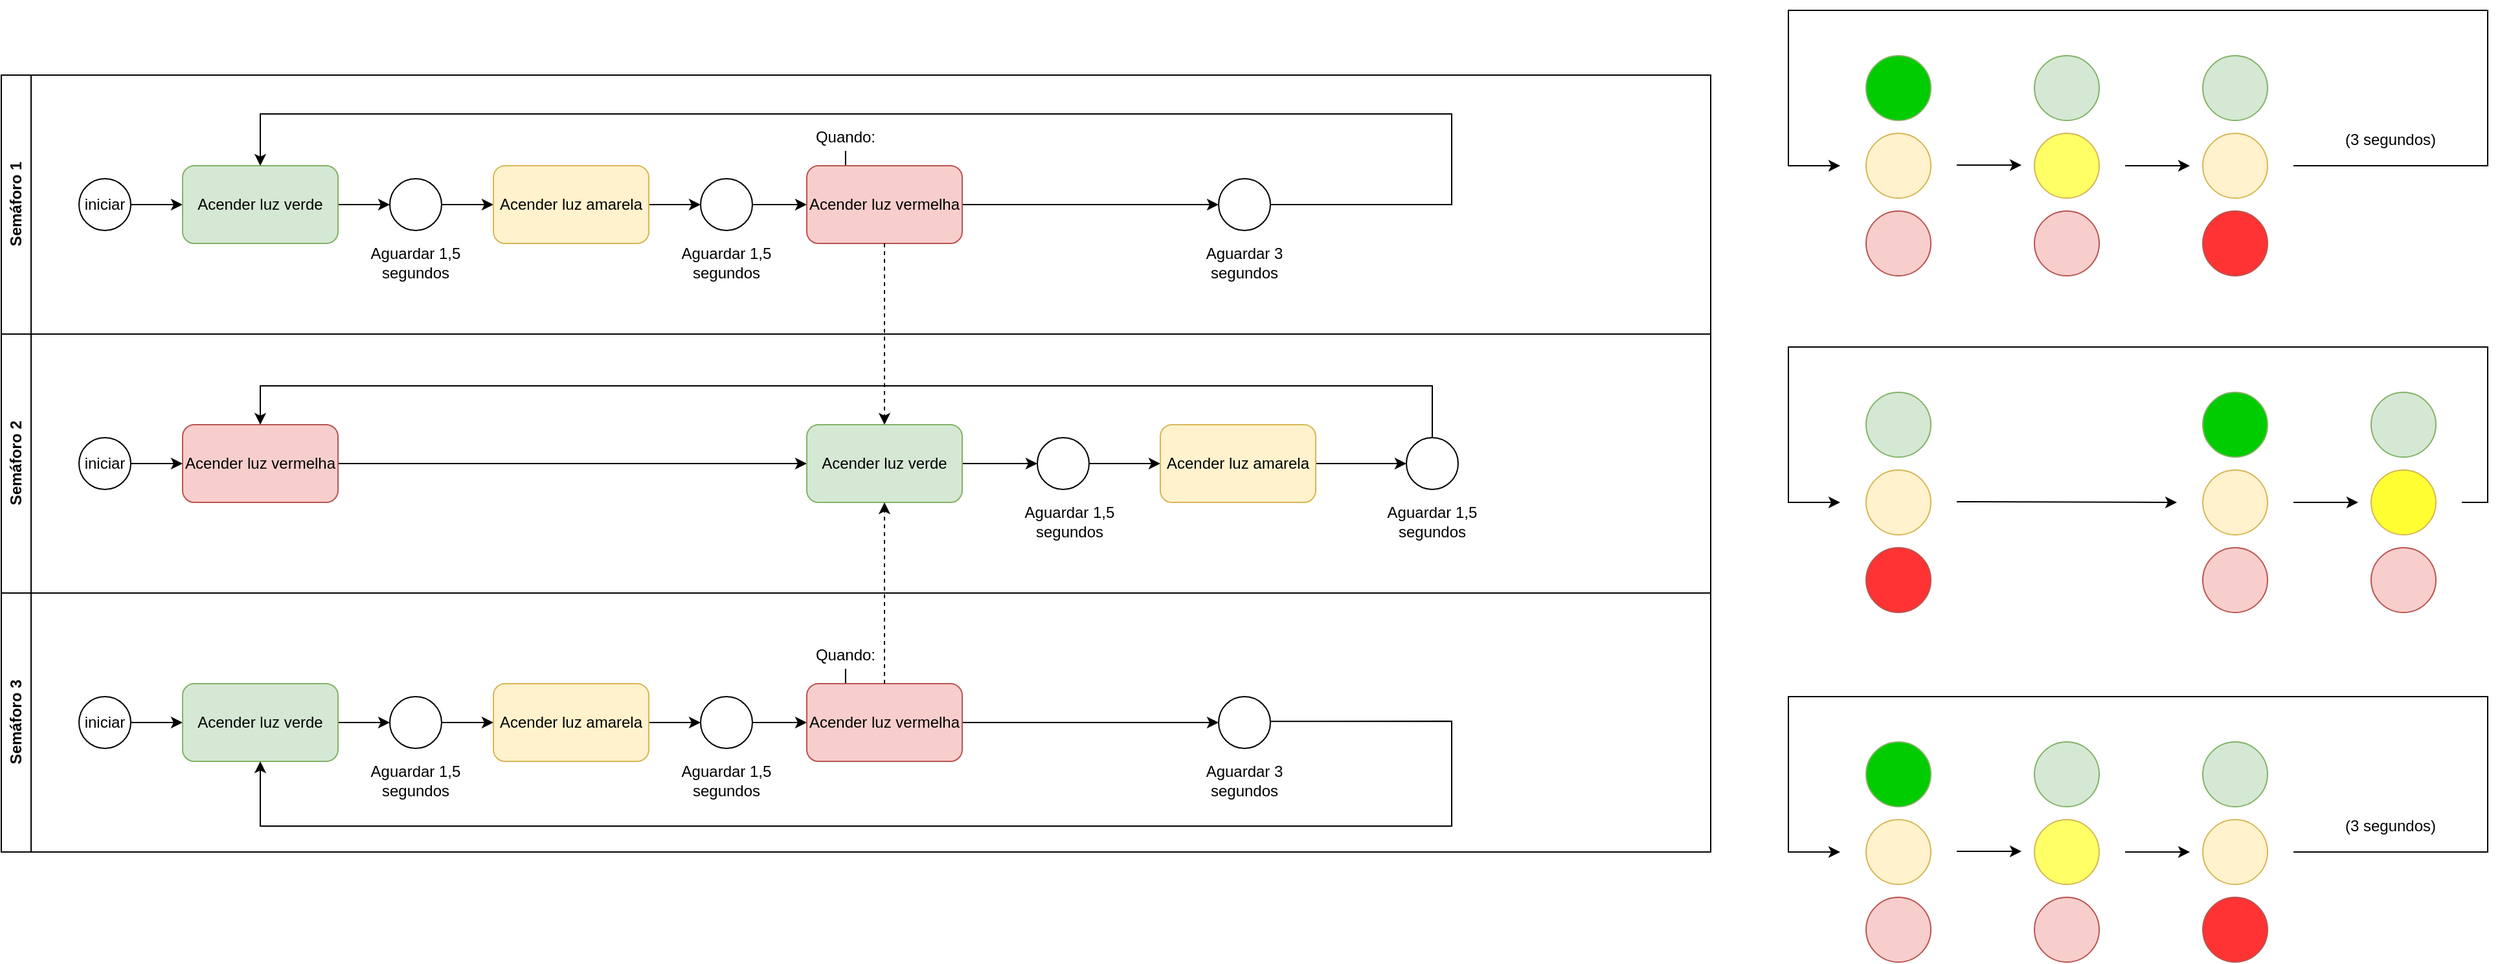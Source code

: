 <mxfile version="22.0.4" type="github">
  <diagram name="Página-1" id="MWD8I56NZCnHh7SRsxEs">
    <mxGraphModel dx="1793" dy="988" grid="1" gridSize="10" guides="1" tooltips="1" connect="1" arrows="1" fold="1" page="1" pageScale="1" pageWidth="827" pageHeight="1169" math="0" shadow="0">
      <root>
        <mxCell id="0" />
        <mxCell id="1" parent="0" />
        <mxCell id="o0mA_l74HgghlNNjV9-p-1" value="Semáforo 1" style="swimlane;horizontal=0;whiteSpace=wrap;html=1;" parent="1" vertex="1">
          <mxGeometry x="120" y="60" width="1320" height="200" as="geometry">
            <mxRectangle x="120" y="60" width="40" height="150" as="alternateBounds" />
          </mxGeometry>
        </mxCell>
        <mxCell id="o0mA_l74HgghlNNjV9-p-6" value="" style="edgeStyle=orthogonalEdgeStyle;rounded=0;orthogonalLoop=1;jettySize=auto;html=1;" parent="o0mA_l74HgghlNNjV9-p-1" source="o0mA_l74HgghlNNjV9-p-4" target="o0mA_l74HgghlNNjV9-p-5" edge="1">
          <mxGeometry relative="1" as="geometry" />
        </mxCell>
        <mxCell id="o0mA_l74HgghlNNjV9-p-4" value="iniciar" style="ellipse;whiteSpace=wrap;html=1;aspect=fixed;" parent="o0mA_l74HgghlNNjV9-p-1" vertex="1">
          <mxGeometry x="60" y="80" width="40" height="40" as="geometry" />
        </mxCell>
        <mxCell id="o0mA_l74HgghlNNjV9-p-10" value="" style="edgeStyle=orthogonalEdgeStyle;rounded=0;orthogonalLoop=1;jettySize=auto;html=1;" parent="o0mA_l74HgghlNNjV9-p-1" source="o0mA_l74HgghlNNjV9-p-5" target="o0mA_l74HgghlNNjV9-p-9" edge="1">
          <mxGeometry relative="1" as="geometry" />
        </mxCell>
        <mxCell id="o0mA_l74HgghlNNjV9-p-5" value="Acender luz verde" style="rounded=1;whiteSpace=wrap;html=1;fillColor=#d5e8d4;strokeColor=#82b366;" parent="o0mA_l74HgghlNNjV9-p-1" vertex="1">
          <mxGeometry x="140" y="70" width="120" height="60" as="geometry" />
        </mxCell>
        <mxCell id="o0mA_l74HgghlNNjV9-p-13" value="" style="edgeStyle=orthogonalEdgeStyle;rounded=0;orthogonalLoop=1;jettySize=auto;html=1;" parent="o0mA_l74HgghlNNjV9-p-1" source="o0mA_l74HgghlNNjV9-p-9" target="o0mA_l74HgghlNNjV9-p-12" edge="1">
          <mxGeometry relative="1" as="geometry" />
        </mxCell>
        <mxCell id="o0mA_l74HgghlNNjV9-p-9" value="" style="ellipse;whiteSpace=wrap;html=1;aspect=fixed;" parent="o0mA_l74HgghlNNjV9-p-1" vertex="1">
          <mxGeometry x="300" y="80" width="40" height="40" as="geometry" />
        </mxCell>
        <mxCell id="o0mA_l74HgghlNNjV9-p-11" value="Aguardar 1,5 segundos" style="text;html=1;strokeColor=none;fillColor=none;align=center;verticalAlign=middle;whiteSpace=wrap;rounded=0;" parent="o0mA_l74HgghlNNjV9-p-1" vertex="1">
          <mxGeometry x="275" y="130" width="90" height="30" as="geometry" />
        </mxCell>
        <mxCell id="o0mA_l74HgghlNNjV9-p-16" value="" style="edgeStyle=orthogonalEdgeStyle;rounded=0;orthogonalLoop=1;jettySize=auto;html=1;entryX=0;entryY=0.5;entryDx=0;entryDy=0;" parent="o0mA_l74HgghlNNjV9-p-1" source="o0mA_l74HgghlNNjV9-p-12" target="o0mA_l74HgghlNNjV9-p-14" edge="1">
          <mxGeometry relative="1" as="geometry" />
        </mxCell>
        <mxCell id="o0mA_l74HgghlNNjV9-p-12" value="Acender luz amarela" style="rounded=1;whiteSpace=wrap;html=1;fillColor=#fff2cc;strokeColor=#d6b656;" parent="o0mA_l74HgghlNNjV9-p-1" vertex="1">
          <mxGeometry x="380" y="70" width="120" height="60" as="geometry" />
        </mxCell>
        <mxCell id="o0mA_l74HgghlNNjV9-p-19" value="" style="edgeStyle=orthogonalEdgeStyle;rounded=0;orthogonalLoop=1;jettySize=auto;html=1;" parent="o0mA_l74HgghlNNjV9-p-1" source="o0mA_l74HgghlNNjV9-p-14" target="o0mA_l74HgghlNNjV9-p-18" edge="1">
          <mxGeometry relative="1" as="geometry" />
        </mxCell>
        <mxCell id="o0mA_l74HgghlNNjV9-p-14" value="" style="ellipse;whiteSpace=wrap;html=1;aspect=fixed;" parent="o0mA_l74HgghlNNjV9-p-1" vertex="1">
          <mxGeometry x="540" y="80" width="40" height="40" as="geometry" />
        </mxCell>
        <mxCell id="o0mA_l74HgghlNNjV9-p-15" value="Aguardar 1,5 segundos" style="text;html=1;strokeColor=none;fillColor=none;align=center;verticalAlign=middle;whiteSpace=wrap;rounded=0;" parent="o0mA_l74HgghlNNjV9-p-1" vertex="1">
          <mxGeometry x="515" y="130" width="90" height="30" as="geometry" />
        </mxCell>
        <mxCell id="o0mA_l74HgghlNNjV9-p-22" value="" style="edgeStyle=orthogonalEdgeStyle;rounded=0;orthogonalLoop=1;jettySize=auto;html=1;entryX=0;entryY=0.5;entryDx=0;entryDy=0;" parent="o0mA_l74HgghlNNjV9-p-1" source="o0mA_l74HgghlNNjV9-p-18" target="o0mA_l74HgghlNNjV9-p-20" edge="1">
          <mxGeometry relative="1" as="geometry" />
        </mxCell>
        <mxCell id="o0mA_l74HgghlNNjV9-p-18" value="Acender luz vermelha" style="rounded=1;whiteSpace=wrap;html=1;fillColor=#f8cecc;strokeColor=#b85450;" parent="o0mA_l74HgghlNNjV9-p-1" vertex="1">
          <mxGeometry x="622" y="70" width="120" height="60" as="geometry" />
        </mxCell>
        <mxCell id="o0mA_l74HgghlNNjV9-p-20" value="" style="ellipse;whiteSpace=wrap;html=1;aspect=fixed;" parent="o0mA_l74HgghlNNjV9-p-1" vertex="1">
          <mxGeometry x="940" y="80" width="40" height="40" as="geometry" />
        </mxCell>
        <mxCell id="o0mA_l74HgghlNNjV9-p-21" value="Aguardar 3 segundos" style="text;html=1;strokeColor=none;fillColor=none;align=center;verticalAlign=middle;whiteSpace=wrap;rounded=0;" parent="o0mA_l74HgghlNNjV9-p-1" vertex="1">
          <mxGeometry x="915" y="130" width="90" height="30" as="geometry" />
        </mxCell>
        <mxCell id="o0mA_l74HgghlNNjV9-p-69" value="" style="endArrow=classic;html=1;rounded=0;entryX=0.5;entryY=0;entryDx=0;entryDy=0;" parent="o0mA_l74HgghlNNjV9-p-1" target="o0mA_l74HgghlNNjV9-p-5" edge="1">
          <mxGeometry width="50" height="50" relative="1" as="geometry">
            <mxPoint x="980" y="100" as="sourcePoint" />
            <mxPoint x="940" y="30" as="targetPoint" />
            <Array as="points">
              <mxPoint x="1120" y="100" />
              <mxPoint x="1120" y="30" />
              <mxPoint x="200" y="30" />
            </Array>
          </mxGeometry>
        </mxCell>
        <mxCell id="Vqlj5k4cRlmUUN7bnfZ7-2" value="Quando:&lt;br&gt;|" style="text;html=1;strokeColor=none;fillColor=none;align=center;verticalAlign=middle;whiteSpace=wrap;rounded=0;" vertex="1" parent="o0mA_l74HgghlNNjV9-p-1">
          <mxGeometry x="622" y="40" width="60" height="30" as="geometry" />
        </mxCell>
        <mxCell id="o0mA_l74HgghlNNjV9-p-2" value="&lt;b&gt;Semáforo 2&lt;/b&gt;" style="swimlane;horizontal=0;whiteSpace=wrap;html=1;fontStyle=0;startSize=23;" parent="1" vertex="1">
          <mxGeometry x="120" y="260" width="1320" height="200" as="geometry" />
        </mxCell>
        <mxCell id="o0mA_l74HgghlNNjV9-p-42" value="iniciar" style="ellipse;whiteSpace=wrap;html=1;aspect=fixed;" parent="o0mA_l74HgghlNNjV9-p-2" vertex="1">
          <mxGeometry x="60" y="80" width="40" height="40" as="geometry" />
        </mxCell>
        <mxCell id="o0mA_l74HgghlNNjV9-p-54" value="" style="edgeStyle=orthogonalEdgeStyle;rounded=0;orthogonalLoop=1;jettySize=auto;html=1;entryX=0;entryY=0.5;entryDx=0;entryDy=0;" parent="o0mA_l74HgghlNNjV9-p-2" source="o0mA_l74HgghlNNjV9-p-43" target="o0mA_l74HgghlNNjV9-p-44" edge="1">
          <mxGeometry relative="1" as="geometry">
            <mxPoint x="400.0" y="100" as="targetPoint" />
          </mxGeometry>
        </mxCell>
        <mxCell id="o0mA_l74HgghlNNjV9-p-43" value="Acender luz vermelha" style="rounded=1;whiteSpace=wrap;html=1;fillColor=#f8cecc;strokeColor=#b85450;" parent="o0mA_l74HgghlNNjV9-p-2" vertex="1">
          <mxGeometry x="140" y="70" width="120" height="60" as="geometry" />
        </mxCell>
        <mxCell id="o0mA_l74HgghlNNjV9-p-41" value="" style="edgeStyle=orthogonalEdgeStyle;rounded=0;orthogonalLoop=1;jettySize=auto;html=1;" parent="o0mA_l74HgghlNNjV9-p-2" source="o0mA_l74HgghlNNjV9-p-42" target="o0mA_l74HgghlNNjV9-p-43" edge="1">
          <mxGeometry relative="1" as="geometry" />
        </mxCell>
        <mxCell id="o0mA_l74HgghlNNjV9-p-59" value="" style="edgeStyle=orthogonalEdgeStyle;rounded=0;orthogonalLoop=1;jettySize=auto;html=1;entryX=0;entryY=0.5;entryDx=0;entryDy=0;" parent="o0mA_l74HgghlNNjV9-p-2" source="o0mA_l74HgghlNNjV9-p-44" target="o0mA_l74HgghlNNjV9-p-55" edge="1">
          <mxGeometry relative="1" as="geometry" />
        </mxCell>
        <mxCell id="o0mA_l74HgghlNNjV9-p-44" value="Acender luz verde" style="whiteSpace=wrap;html=1;rounded=1;fillColor=#d5e8d4;strokeColor=#82b366;" parent="o0mA_l74HgghlNNjV9-p-2" vertex="1">
          <mxGeometry x="622" y="70" width="120" height="60" as="geometry" />
        </mxCell>
        <mxCell id="o0mA_l74HgghlNNjV9-p-61" value="" style="edgeStyle=orthogonalEdgeStyle;rounded=0;orthogonalLoop=1;jettySize=auto;html=1;" parent="o0mA_l74HgghlNNjV9-p-2" source="o0mA_l74HgghlNNjV9-p-55" target="o0mA_l74HgghlNNjV9-p-60" edge="1">
          <mxGeometry relative="1" as="geometry" />
        </mxCell>
        <mxCell id="o0mA_l74HgghlNNjV9-p-55" value="" style="ellipse;whiteSpace=wrap;html=1;aspect=fixed;" parent="o0mA_l74HgghlNNjV9-p-2" vertex="1">
          <mxGeometry x="800" y="80" width="40" height="40" as="geometry" />
        </mxCell>
        <mxCell id="o0mA_l74HgghlNNjV9-p-56" value="Aguardar 1,5 segundos" style="text;html=1;strokeColor=none;fillColor=none;align=center;verticalAlign=middle;whiteSpace=wrap;rounded=0;" parent="o0mA_l74HgghlNNjV9-p-2" vertex="1">
          <mxGeometry x="780" y="130" width="90" height="30" as="geometry" />
        </mxCell>
        <mxCell id="o0mA_l74HgghlNNjV9-p-66" value="" style="edgeStyle=orthogonalEdgeStyle;rounded=0;orthogonalLoop=1;jettySize=auto;html=1;entryX=0;entryY=0.5;entryDx=0;entryDy=0;" parent="o0mA_l74HgghlNNjV9-p-2" source="o0mA_l74HgghlNNjV9-p-60" target="o0mA_l74HgghlNNjV9-p-64" edge="1">
          <mxGeometry relative="1" as="geometry" />
        </mxCell>
        <mxCell id="o0mA_l74HgghlNNjV9-p-60" value="Acender luz amarela" style="rounded=1;whiteSpace=wrap;html=1;fillColor=#fff2cc;strokeColor=#d6b656;" parent="o0mA_l74HgghlNNjV9-p-2" vertex="1">
          <mxGeometry x="895" y="70" width="120" height="60" as="geometry" />
        </mxCell>
        <mxCell id="o0mA_l74HgghlNNjV9-p-64" value="" style="ellipse;whiteSpace=wrap;html=1;aspect=fixed;" parent="o0mA_l74HgghlNNjV9-p-2" vertex="1">
          <mxGeometry x="1085" y="80" width="40" height="40" as="geometry" />
        </mxCell>
        <mxCell id="o0mA_l74HgghlNNjV9-p-65" value="Aguardar 1,5 segundos" style="text;html=1;strokeColor=none;fillColor=none;align=center;verticalAlign=middle;whiteSpace=wrap;rounded=0;" parent="o0mA_l74HgghlNNjV9-p-2" vertex="1">
          <mxGeometry x="1060" y="130" width="90" height="30" as="geometry" />
        </mxCell>
        <mxCell id="o0mA_l74HgghlNNjV9-p-72" value="" style="endArrow=classic;html=1;rounded=0;exitX=0.5;exitY=0;exitDx=0;exitDy=0;entryX=0.5;entryY=0;entryDx=0;entryDy=0;" parent="o0mA_l74HgghlNNjV9-p-2" source="o0mA_l74HgghlNNjV9-p-64" target="o0mA_l74HgghlNNjV9-p-43" edge="1">
          <mxGeometry width="50" height="50" relative="1" as="geometry">
            <mxPoint x="1100" y="80" as="sourcePoint" />
            <mxPoint x="270" y="30" as="targetPoint" />
            <Array as="points">
              <mxPoint x="1105" y="40" />
              <mxPoint x="200" y="40" />
            </Array>
          </mxGeometry>
        </mxCell>
        <mxCell id="o0mA_l74HgghlNNjV9-p-23" value="Semáforo 3" style="swimlane;horizontal=0;whiteSpace=wrap;html=1;" parent="1" vertex="1">
          <mxGeometry x="120" y="460" width="1320" height="200" as="geometry">
            <mxRectangle x="120" y="60" width="40" height="150" as="alternateBounds" />
          </mxGeometry>
        </mxCell>
        <mxCell id="o0mA_l74HgghlNNjV9-p-24" value="" style="edgeStyle=orthogonalEdgeStyle;rounded=0;orthogonalLoop=1;jettySize=auto;html=1;" parent="o0mA_l74HgghlNNjV9-p-23" source="o0mA_l74HgghlNNjV9-p-25" target="o0mA_l74HgghlNNjV9-p-27" edge="1">
          <mxGeometry relative="1" as="geometry" />
        </mxCell>
        <mxCell id="o0mA_l74HgghlNNjV9-p-25" value="iniciar" style="ellipse;whiteSpace=wrap;html=1;aspect=fixed;" parent="o0mA_l74HgghlNNjV9-p-23" vertex="1">
          <mxGeometry x="60" y="80" width="40" height="40" as="geometry" />
        </mxCell>
        <mxCell id="o0mA_l74HgghlNNjV9-p-26" value="" style="edgeStyle=orthogonalEdgeStyle;rounded=0;orthogonalLoop=1;jettySize=auto;html=1;" parent="o0mA_l74HgghlNNjV9-p-23" source="o0mA_l74HgghlNNjV9-p-27" target="o0mA_l74HgghlNNjV9-p-29" edge="1">
          <mxGeometry relative="1" as="geometry" />
        </mxCell>
        <mxCell id="o0mA_l74HgghlNNjV9-p-27" value="Acender luz verde" style="rounded=1;whiteSpace=wrap;html=1;fillColor=#d5e8d4;strokeColor=#82b366;" parent="o0mA_l74HgghlNNjV9-p-23" vertex="1">
          <mxGeometry x="140" y="70" width="120" height="60" as="geometry" />
        </mxCell>
        <mxCell id="o0mA_l74HgghlNNjV9-p-28" value="" style="edgeStyle=orthogonalEdgeStyle;rounded=0;orthogonalLoop=1;jettySize=auto;html=1;" parent="o0mA_l74HgghlNNjV9-p-23" source="o0mA_l74HgghlNNjV9-p-29" target="o0mA_l74HgghlNNjV9-p-32" edge="1">
          <mxGeometry relative="1" as="geometry" />
        </mxCell>
        <mxCell id="o0mA_l74HgghlNNjV9-p-29" value="" style="ellipse;whiteSpace=wrap;html=1;aspect=fixed;" parent="o0mA_l74HgghlNNjV9-p-23" vertex="1">
          <mxGeometry x="300" y="80" width="40" height="40" as="geometry" />
        </mxCell>
        <mxCell id="o0mA_l74HgghlNNjV9-p-30" value="Aguardar 1,5 segundos" style="text;html=1;strokeColor=none;fillColor=none;align=center;verticalAlign=middle;whiteSpace=wrap;rounded=0;" parent="o0mA_l74HgghlNNjV9-p-23" vertex="1">
          <mxGeometry x="275" y="130" width="90" height="30" as="geometry" />
        </mxCell>
        <mxCell id="o0mA_l74HgghlNNjV9-p-31" value="" style="edgeStyle=orthogonalEdgeStyle;rounded=0;orthogonalLoop=1;jettySize=auto;html=1;entryX=0;entryY=0.5;entryDx=0;entryDy=0;" parent="o0mA_l74HgghlNNjV9-p-23" source="o0mA_l74HgghlNNjV9-p-32" target="o0mA_l74HgghlNNjV9-p-34" edge="1">
          <mxGeometry relative="1" as="geometry" />
        </mxCell>
        <mxCell id="o0mA_l74HgghlNNjV9-p-32" value="Acender luz amarela" style="rounded=1;whiteSpace=wrap;html=1;fillColor=#fff2cc;strokeColor=#d6b656;" parent="o0mA_l74HgghlNNjV9-p-23" vertex="1">
          <mxGeometry x="380" y="70" width="120" height="60" as="geometry" />
        </mxCell>
        <mxCell id="o0mA_l74HgghlNNjV9-p-33" value="" style="edgeStyle=orthogonalEdgeStyle;rounded=0;orthogonalLoop=1;jettySize=auto;html=1;" parent="o0mA_l74HgghlNNjV9-p-23" source="o0mA_l74HgghlNNjV9-p-34" target="o0mA_l74HgghlNNjV9-p-37" edge="1">
          <mxGeometry relative="1" as="geometry" />
        </mxCell>
        <mxCell id="o0mA_l74HgghlNNjV9-p-34" value="" style="ellipse;whiteSpace=wrap;html=1;aspect=fixed;" parent="o0mA_l74HgghlNNjV9-p-23" vertex="1">
          <mxGeometry x="540" y="80" width="40" height="40" as="geometry" />
        </mxCell>
        <mxCell id="o0mA_l74HgghlNNjV9-p-35" value="Aguardar 1,5 segundos" style="text;html=1;strokeColor=none;fillColor=none;align=center;verticalAlign=middle;whiteSpace=wrap;rounded=0;" parent="o0mA_l74HgghlNNjV9-p-23" vertex="1">
          <mxGeometry x="515" y="130" width="90" height="30" as="geometry" />
        </mxCell>
        <mxCell id="o0mA_l74HgghlNNjV9-p-36" value="" style="edgeStyle=orthogonalEdgeStyle;rounded=0;orthogonalLoop=1;jettySize=auto;html=1;entryX=0;entryY=0.5;entryDx=0;entryDy=0;" parent="o0mA_l74HgghlNNjV9-p-23" source="o0mA_l74HgghlNNjV9-p-37" target="o0mA_l74HgghlNNjV9-p-38" edge="1">
          <mxGeometry relative="1" as="geometry" />
        </mxCell>
        <mxCell id="o0mA_l74HgghlNNjV9-p-37" value="Acender luz vermelha" style="rounded=1;whiteSpace=wrap;html=1;fillColor=#f8cecc;strokeColor=#b85450;" parent="o0mA_l74HgghlNNjV9-p-23" vertex="1">
          <mxGeometry x="622" y="70" width="120" height="60" as="geometry" />
        </mxCell>
        <mxCell id="o0mA_l74HgghlNNjV9-p-38" value="" style="ellipse;whiteSpace=wrap;html=1;aspect=fixed;" parent="o0mA_l74HgghlNNjV9-p-23" vertex="1">
          <mxGeometry x="940" y="80" width="40" height="40" as="geometry" />
        </mxCell>
        <mxCell id="o0mA_l74HgghlNNjV9-p-39" value="Aguardar 3 segundos" style="text;html=1;strokeColor=none;fillColor=none;align=center;verticalAlign=middle;whiteSpace=wrap;rounded=0;" parent="o0mA_l74HgghlNNjV9-p-23" vertex="1">
          <mxGeometry x="915" y="130" width="90" height="30" as="geometry" />
        </mxCell>
        <mxCell id="o0mA_l74HgghlNNjV9-p-68" value="" style="endArrow=classic;html=1;rounded=0;exitX=1;exitY=0.5;exitDx=0;exitDy=0;entryX=0.5;entryY=1;entryDx=0;entryDy=0;" parent="o0mA_l74HgghlNNjV9-p-23" target="o0mA_l74HgghlNNjV9-p-27" edge="1">
          <mxGeometry width="50" height="50" relative="1" as="geometry">
            <mxPoint x="980" y="99.17" as="sourcePoint" />
            <mxPoint x="1240" y="150" as="targetPoint" />
            <Array as="points">
              <mxPoint x="1120" y="99" />
              <mxPoint x="1120" y="180" />
              <mxPoint x="200" y="180" />
            </Array>
          </mxGeometry>
        </mxCell>
        <mxCell id="Vqlj5k4cRlmUUN7bnfZ7-5" value="Quando:&lt;br&gt;|" style="text;html=1;strokeColor=none;fillColor=none;align=center;verticalAlign=middle;whiteSpace=wrap;rounded=0;" vertex="1" parent="o0mA_l74HgghlNNjV9-p-23">
          <mxGeometry x="622" y="40" width="60" height="30" as="geometry" />
        </mxCell>
        <mxCell id="o0mA_l74HgghlNNjV9-p-71" value="" style="endArrow=classic;dashed=1;html=1;rounded=0;exitX=0.5;exitY=0;exitDx=0;exitDy=0;entryX=0.5;entryY=1;entryDx=0;entryDy=0;" parent="1" source="o0mA_l74HgghlNNjV9-p-37" edge="1" target="o0mA_l74HgghlNNjV9-p-44">
          <mxGeometry width="50" height="50" relative="1" as="geometry">
            <mxPoint x="748" y="440" as="sourcePoint" />
            <mxPoint x="798" y="390" as="targetPoint" />
          </mxGeometry>
        </mxCell>
        <mxCell id="o0mA_l74HgghlNNjV9-p-70" value="" style="endArrow=classic;dashed=1;html=1;rounded=0;exitX=0.5;exitY=1;exitDx=0;exitDy=0;entryX=0.5;entryY=0;entryDx=0;entryDy=0;" parent="1" source="o0mA_l74HgghlNNjV9-p-18" edge="1" target="o0mA_l74HgghlNNjV9-p-44">
          <mxGeometry width="50" height="50" relative="1" as="geometry">
            <mxPoint x="802" y="330" as="sourcePoint" />
            <mxPoint x="830" y="210" as="targetPoint" />
          </mxGeometry>
        </mxCell>
        <mxCell id="Vqlj5k4cRlmUUN7bnfZ7-7" value="" style="ellipse;whiteSpace=wrap;html=1;aspect=fixed;fillColor=#00CC00;strokeColor=#82b366;" vertex="1" parent="1">
          <mxGeometry x="1560" y="45" width="50" height="50" as="geometry" />
        </mxCell>
        <mxCell id="Vqlj5k4cRlmUUN7bnfZ7-8" value="" style="ellipse;whiteSpace=wrap;html=1;aspect=fixed;fillColor=#fff2cc;strokeColor=#d6b656;" vertex="1" parent="1">
          <mxGeometry x="1560" y="105" width="50" height="50" as="geometry" />
        </mxCell>
        <mxCell id="Vqlj5k4cRlmUUN7bnfZ7-9" value="" style="ellipse;whiteSpace=wrap;html=1;aspect=fixed;fillColor=#f8cecc;strokeColor=#b85450;" vertex="1" parent="1">
          <mxGeometry x="1560" y="165" width="50" height="50" as="geometry" />
        </mxCell>
        <mxCell id="Vqlj5k4cRlmUUN7bnfZ7-10" value="" style="ellipse;whiteSpace=wrap;html=1;aspect=fixed;fillColor=#d5e8d4;strokeColor=#82b366;" vertex="1" parent="1">
          <mxGeometry x="1690" y="45" width="50" height="50" as="geometry" />
        </mxCell>
        <mxCell id="Vqlj5k4cRlmUUN7bnfZ7-11" value="" style="ellipse;whiteSpace=wrap;html=1;aspect=fixed;fillColor=#FFFF66;strokeColor=#d6b656;" vertex="1" parent="1">
          <mxGeometry x="1690" y="105" width="50" height="50" as="geometry" />
        </mxCell>
        <mxCell id="Vqlj5k4cRlmUUN7bnfZ7-12" value="" style="ellipse;whiteSpace=wrap;html=1;aspect=fixed;fillColor=#f8cecc;strokeColor=#b85450;" vertex="1" parent="1">
          <mxGeometry x="1690" y="165" width="50" height="50" as="geometry" />
        </mxCell>
        <mxCell id="Vqlj5k4cRlmUUN7bnfZ7-13" value="" style="ellipse;whiteSpace=wrap;html=1;aspect=fixed;fillColor=#d5e8d4;strokeColor=#82b366;" vertex="1" parent="1">
          <mxGeometry x="1820" y="45" width="50" height="50" as="geometry" />
        </mxCell>
        <mxCell id="Vqlj5k4cRlmUUN7bnfZ7-14" value="" style="ellipse;whiteSpace=wrap;html=1;aspect=fixed;fillColor=#fff2cc;strokeColor=#d6b656;" vertex="1" parent="1">
          <mxGeometry x="1820" y="105" width="50" height="50" as="geometry" />
        </mxCell>
        <mxCell id="Vqlj5k4cRlmUUN7bnfZ7-15" value="" style="ellipse;whiteSpace=wrap;html=1;aspect=fixed;fillColor=#FF3333;strokeColor=#b85450;" vertex="1" parent="1">
          <mxGeometry x="1820" y="165" width="50" height="50" as="geometry" />
        </mxCell>
        <mxCell id="Vqlj5k4cRlmUUN7bnfZ7-16" value="" style="endArrow=classic;html=1;rounded=0;" edge="1" parent="1">
          <mxGeometry width="50" height="50" relative="1" as="geometry">
            <mxPoint x="1630" y="129.5" as="sourcePoint" />
            <mxPoint x="1680" y="129.5" as="targetPoint" />
          </mxGeometry>
        </mxCell>
        <mxCell id="Vqlj5k4cRlmUUN7bnfZ7-17" value="" style="endArrow=classic;html=1;rounded=0;" edge="1" parent="1">
          <mxGeometry width="50" height="50" relative="1" as="geometry">
            <mxPoint x="1760" y="130" as="sourcePoint" />
            <mxPoint x="1810" y="130" as="targetPoint" />
          </mxGeometry>
        </mxCell>
        <mxCell id="Vqlj5k4cRlmUUN7bnfZ7-18" value="" style="endArrow=classic;html=1;rounded=0;" edge="1" parent="1">
          <mxGeometry width="50" height="50" relative="1" as="geometry">
            <mxPoint x="1890" y="130" as="sourcePoint" />
            <mxPoint x="1540" y="130" as="targetPoint" />
            <Array as="points">
              <mxPoint x="2040" y="130" />
              <mxPoint x="2040" y="10" />
              <mxPoint x="1500" y="10" />
              <mxPoint x="1500" y="130" />
            </Array>
          </mxGeometry>
        </mxCell>
        <mxCell id="Vqlj5k4cRlmUUN7bnfZ7-19" value="" style="ellipse;whiteSpace=wrap;html=1;aspect=fixed;fillColor=#00CC00;strokeColor=#82b366;" vertex="1" parent="1">
          <mxGeometry x="1560" y="575" width="50" height="50" as="geometry" />
        </mxCell>
        <mxCell id="Vqlj5k4cRlmUUN7bnfZ7-20" value="" style="ellipse;whiteSpace=wrap;html=1;aspect=fixed;fillColor=#fff2cc;strokeColor=#d6b656;" vertex="1" parent="1">
          <mxGeometry x="1560" y="635" width="50" height="50" as="geometry" />
        </mxCell>
        <mxCell id="Vqlj5k4cRlmUUN7bnfZ7-21" value="" style="ellipse;whiteSpace=wrap;html=1;aspect=fixed;fillColor=#f8cecc;strokeColor=#b85450;" vertex="1" parent="1">
          <mxGeometry x="1560" y="695" width="50" height="50" as="geometry" />
        </mxCell>
        <mxCell id="Vqlj5k4cRlmUUN7bnfZ7-22" value="" style="ellipse;whiteSpace=wrap;html=1;aspect=fixed;fillColor=#d5e8d4;strokeColor=#82b366;" vertex="1" parent="1">
          <mxGeometry x="1690" y="575" width="50" height="50" as="geometry" />
        </mxCell>
        <mxCell id="Vqlj5k4cRlmUUN7bnfZ7-23" value="" style="ellipse;whiteSpace=wrap;html=1;aspect=fixed;fillColor=#FFFF66;strokeColor=#d6b656;" vertex="1" parent="1">
          <mxGeometry x="1690" y="635" width="50" height="50" as="geometry" />
        </mxCell>
        <mxCell id="Vqlj5k4cRlmUUN7bnfZ7-24" value="" style="ellipse;whiteSpace=wrap;html=1;aspect=fixed;fillColor=#f8cecc;strokeColor=#b85450;" vertex="1" parent="1">
          <mxGeometry x="1690" y="695" width="50" height="50" as="geometry" />
        </mxCell>
        <mxCell id="Vqlj5k4cRlmUUN7bnfZ7-25" value="" style="ellipse;whiteSpace=wrap;html=1;aspect=fixed;fillColor=#d5e8d4;strokeColor=#82b366;" vertex="1" parent="1">
          <mxGeometry x="1820" y="575" width="50" height="50" as="geometry" />
        </mxCell>
        <mxCell id="Vqlj5k4cRlmUUN7bnfZ7-26" value="" style="ellipse;whiteSpace=wrap;html=1;aspect=fixed;fillColor=#fff2cc;strokeColor=#d6b656;" vertex="1" parent="1">
          <mxGeometry x="1820" y="635" width="50" height="50" as="geometry" />
        </mxCell>
        <mxCell id="Vqlj5k4cRlmUUN7bnfZ7-27" value="" style="ellipse;whiteSpace=wrap;html=1;aspect=fixed;fillColor=#FF3333;strokeColor=#b85450;" vertex="1" parent="1">
          <mxGeometry x="1820" y="695" width="50" height="50" as="geometry" />
        </mxCell>
        <mxCell id="Vqlj5k4cRlmUUN7bnfZ7-28" value="" style="endArrow=classic;html=1;rounded=0;" edge="1" parent="1">
          <mxGeometry width="50" height="50" relative="1" as="geometry">
            <mxPoint x="1630" y="659.5" as="sourcePoint" />
            <mxPoint x="1680" y="659.5" as="targetPoint" />
          </mxGeometry>
        </mxCell>
        <mxCell id="Vqlj5k4cRlmUUN7bnfZ7-29" value="" style="endArrow=classic;html=1;rounded=0;" edge="1" parent="1">
          <mxGeometry width="50" height="50" relative="1" as="geometry">
            <mxPoint x="1760" y="660" as="sourcePoint" />
            <mxPoint x="1810" y="660" as="targetPoint" />
          </mxGeometry>
        </mxCell>
        <mxCell id="Vqlj5k4cRlmUUN7bnfZ7-30" value="" style="endArrow=classic;html=1;rounded=0;" edge="1" parent="1">
          <mxGeometry width="50" height="50" relative="1" as="geometry">
            <mxPoint x="1890" y="660" as="sourcePoint" />
            <mxPoint x="1540" y="660" as="targetPoint" />
            <Array as="points">
              <mxPoint x="2040" y="660" />
              <mxPoint x="2040" y="540" />
              <mxPoint x="1500" y="540" />
              <mxPoint x="1500" y="660" />
            </Array>
          </mxGeometry>
        </mxCell>
        <mxCell id="Vqlj5k4cRlmUUN7bnfZ7-31" value="" style="ellipse;whiteSpace=wrap;html=1;aspect=fixed;fillColor=#d5e8d4;strokeColor=#82b366;" vertex="1" parent="1">
          <mxGeometry x="1560" y="305" width="50" height="50" as="geometry" />
        </mxCell>
        <mxCell id="Vqlj5k4cRlmUUN7bnfZ7-32" value="" style="ellipse;whiteSpace=wrap;html=1;aspect=fixed;fillColor=#fff2cc;strokeColor=#d6b656;" vertex="1" parent="1">
          <mxGeometry x="1560" y="365" width="50" height="50" as="geometry" />
        </mxCell>
        <mxCell id="Vqlj5k4cRlmUUN7bnfZ7-33" value="" style="ellipse;whiteSpace=wrap;html=1;aspect=fixed;fillColor=#FF3333;strokeColor=#b85450;" vertex="1" parent="1">
          <mxGeometry x="1560" y="425" width="50" height="50" as="geometry" />
        </mxCell>
        <mxCell id="Vqlj5k4cRlmUUN7bnfZ7-34" value="" style="ellipse;whiteSpace=wrap;html=1;aspect=fixed;fillColor=#00cc00;strokeColor=#82b366;" vertex="1" parent="1">
          <mxGeometry x="1820" y="305" width="50" height="50" as="geometry" />
        </mxCell>
        <mxCell id="Vqlj5k4cRlmUUN7bnfZ7-35" value="" style="ellipse;whiteSpace=wrap;html=1;aspect=fixed;fillColor=#fff2cc;strokeColor=#d6b656;" vertex="1" parent="1">
          <mxGeometry x="1820" y="365" width="50" height="50" as="geometry" />
        </mxCell>
        <mxCell id="Vqlj5k4cRlmUUN7bnfZ7-36" value="" style="ellipse;whiteSpace=wrap;html=1;aspect=fixed;fillColor=#f8cecc;strokeColor=#b85450;" vertex="1" parent="1">
          <mxGeometry x="1820" y="425" width="50" height="50" as="geometry" />
        </mxCell>
        <mxCell id="Vqlj5k4cRlmUUN7bnfZ7-37" value="" style="ellipse;whiteSpace=wrap;html=1;aspect=fixed;fillColor=#d5e8d4;strokeColor=#82b366;" vertex="1" parent="1">
          <mxGeometry x="1950" y="305" width="50" height="50" as="geometry" />
        </mxCell>
        <mxCell id="Vqlj5k4cRlmUUN7bnfZ7-38" value="" style="ellipse;whiteSpace=wrap;html=1;aspect=fixed;fillColor=#FFFF33;strokeColor=#d6b656;" vertex="1" parent="1">
          <mxGeometry x="1950" y="365" width="50" height="50" as="geometry" />
        </mxCell>
        <mxCell id="Vqlj5k4cRlmUUN7bnfZ7-39" value="" style="ellipse;whiteSpace=wrap;html=1;aspect=fixed;fillColor=#f8cecc;strokeColor=#b85450;" vertex="1" parent="1">
          <mxGeometry x="1950" y="425" width="50" height="50" as="geometry" />
        </mxCell>
        <mxCell id="Vqlj5k4cRlmUUN7bnfZ7-40" value="" style="endArrow=classic;html=1;rounded=0;" edge="1" parent="1">
          <mxGeometry width="50" height="50" relative="1" as="geometry">
            <mxPoint x="1630" y="389.5" as="sourcePoint" />
            <mxPoint x="1800" y="390" as="targetPoint" />
          </mxGeometry>
        </mxCell>
        <mxCell id="Vqlj5k4cRlmUUN7bnfZ7-41" value="" style="endArrow=classic;html=1;rounded=0;" edge="1" parent="1">
          <mxGeometry width="50" height="50" relative="1" as="geometry">
            <mxPoint x="1890" y="390" as="sourcePoint" />
            <mxPoint x="1940" y="390" as="targetPoint" />
          </mxGeometry>
        </mxCell>
        <mxCell id="Vqlj5k4cRlmUUN7bnfZ7-42" value="" style="endArrow=classic;html=1;rounded=0;" edge="1" parent="1">
          <mxGeometry width="50" height="50" relative="1" as="geometry">
            <mxPoint x="2020" y="390" as="sourcePoint" />
            <mxPoint x="1540" y="390" as="targetPoint" />
            <Array as="points">
              <mxPoint x="2040" y="390" />
              <mxPoint x="2040" y="270" />
              <mxPoint x="1910" y="270" />
              <mxPoint x="1500" y="270" />
              <mxPoint x="1500" y="390" />
            </Array>
          </mxGeometry>
        </mxCell>
        <mxCell id="Vqlj5k4cRlmUUN7bnfZ7-43" value="(3 segundos)" style="text;html=1;strokeColor=none;fillColor=none;align=center;verticalAlign=middle;whiteSpace=wrap;rounded=0;" vertex="1" parent="1">
          <mxGeometry x="1920" y="625" width="90" height="30" as="geometry" />
        </mxCell>
        <mxCell id="Vqlj5k4cRlmUUN7bnfZ7-44" value="(3 segundos)" style="text;html=1;strokeColor=none;fillColor=none;align=center;verticalAlign=middle;whiteSpace=wrap;rounded=0;" vertex="1" parent="1">
          <mxGeometry x="1920" y="95" width="90" height="30" as="geometry" />
        </mxCell>
      </root>
    </mxGraphModel>
  </diagram>
</mxfile>
